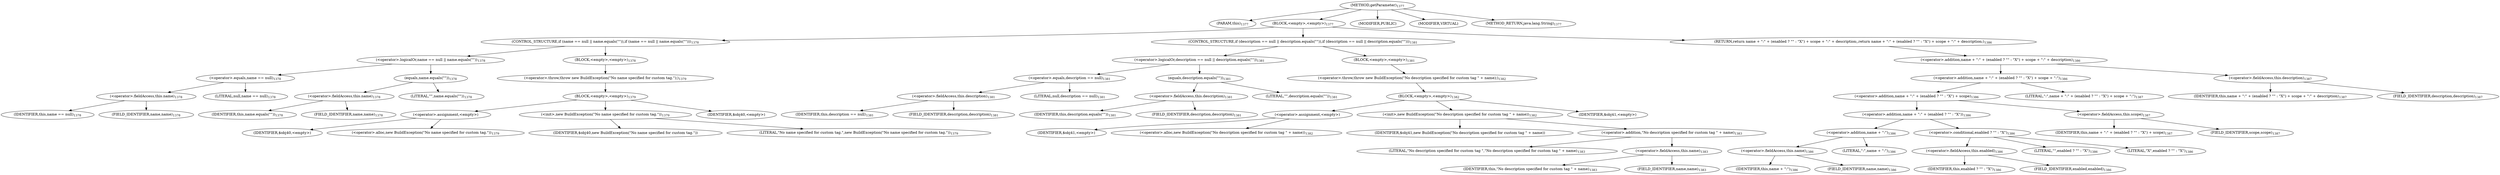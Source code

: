 digraph "getParameter" {  
"2528" [label = <(METHOD,getParameter)<SUB>1377</SUB>> ]
"2529" [label = <(PARAM,this)<SUB>1377</SUB>> ]
"2530" [label = <(BLOCK,&lt;empty&gt;,&lt;empty&gt;)<SUB>1377</SUB>> ]
"2531" [label = <(CONTROL_STRUCTURE,if (name == null || name.equals(&quot;&quot;)),if (name == null || name.equals(&quot;&quot;)))<SUB>1378</SUB>> ]
"2532" [label = <(&lt;operator&gt;.logicalOr,name == null || name.equals(&quot;&quot;))<SUB>1378</SUB>> ]
"2533" [label = <(&lt;operator&gt;.equals,name == null)<SUB>1378</SUB>> ]
"2534" [label = <(&lt;operator&gt;.fieldAccess,this.name)<SUB>1378</SUB>> ]
"2535" [label = <(IDENTIFIER,this,name == null)<SUB>1378</SUB>> ]
"2536" [label = <(FIELD_IDENTIFIER,name,name)<SUB>1378</SUB>> ]
"2537" [label = <(LITERAL,null,name == null)<SUB>1378</SUB>> ]
"2538" [label = <(equals,name.equals(&quot;&quot;))<SUB>1378</SUB>> ]
"2539" [label = <(&lt;operator&gt;.fieldAccess,this.name)<SUB>1378</SUB>> ]
"2540" [label = <(IDENTIFIER,this,name.equals(&quot;&quot;))<SUB>1378</SUB>> ]
"2541" [label = <(FIELD_IDENTIFIER,name,name)<SUB>1378</SUB>> ]
"2542" [label = <(LITERAL,&quot;&quot;,name.equals(&quot;&quot;))<SUB>1378</SUB>> ]
"2543" [label = <(BLOCK,&lt;empty&gt;,&lt;empty&gt;)<SUB>1378</SUB>> ]
"2544" [label = <(&lt;operator&gt;.throw,throw new BuildException(&quot;No name specified for custom tag.&quot;);)<SUB>1379</SUB>> ]
"2545" [label = <(BLOCK,&lt;empty&gt;,&lt;empty&gt;)<SUB>1379</SUB>> ]
"2546" [label = <(&lt;operator&gt;.assignment,&lt;empty&gt;)> ]
"2547" [label = <(IDENTIFIER,$obj40,&lt;empty&gt;)> ]
"2548" [label = <(&lt;operator&gt;.alloc,new BuildException(&quot;No name specified for custom tag.&quot;))<SUB>1379</SUB>> ]
"2549" [label = <(&lt;init&gt;,new BuildException(&quot;No name specified for custom tag.&quot;))<SUB>1379</SUB>> ]
"2550" [label = <(IDENTIFIER,$obj40,new BuildException(&quot;No name specified for custom tag.&quot;))> ]
"2551" [label = <(LITERAL,&quot;No name specified for custom tag.&quot;,new BuildException(&quot;No name specified for custom tag.&quot;))<SUB>1379</SUB>> ]
"2552" [label = <(IDENTIFIER,$obj40,&lt;empty&gt;)> ]
"2553" [label = <(CONTROL_STRUCTURE,if (description == null || description.equals(&quot;&quot;)),if (description == null || description.equals(&quot;&quot;)))<SUB>1381</SUB>> ]
"2554" [label = <(&lt;operator&gt;.logicalOr,description == null || description.equals(&quot;&quot;))<SUB>1381</SUB>> ]
"2555" [label = <(&lt;operator&gt;.equals,description == null)<SUB>1381</SUB>> ]
"2556" [label = <(&lt;operator&gt;.fieldAccess,this.description)<SUB>1381</SUB>> ]
"2557" [label = <(IDENTIFIER,this,description == null)<SUB>1381</SUB>> ]
"2558" [label = <(FIELD_IDENTIFIER,description,description)<SUB>1381</SUB>> ]
"2559" [label = <(LITERAL,null,description == null)<SUB>1381</SUB>> ]
"2560" [label = <(equals,description.equals(&quot;&quot;))<SUB>1381</SUB>> ]
"2561" [label = <(&lt;operator&gt;.fieldAccess,this.description)<SUB>1381</SUB>> ]
"2562" [label = <(IDENTIFIER,this,description.equals(&quot;&quot;))<SUB>1381</SUB>> ]
"2563" [label = <(FIELD_IDENTIFIER,description,description)<SUB>1381</SUB>> ]
"2564" [label = <(LITERAL,&quot;&quot;,description.equals(&quot;&quot;))<SUB>1381</SUB>> ]
"2565" [label = <(BLOCK,&lt;empty&gt;,&lt;empty&gt;)<SUB>1381</SUB>> ]
"2566" [label = <(&lt;operator&gt;.throw,throw new BuildException(&quot;No description specified for custom tag &quot; + name);)<SUB>1382</SUB>> ]
"2567" [label = <(BLOCK,&lt;empty&gt;,&lt;empty&gt;)<SUB>1382</SUB>> ]
"2568" [label = <(&lt;operator&gt;.assignment,&lt;empty&gt;)> ]
"2569" [label = <(IDENTIFIER,$obj41,&lt;empty&gt;)> ]
"2570" [label = <(&lt;operator&gt;.alloc,new BuildException(&quot;No description specified for custom tag &quot; + name))<SUB>1382</SUB>> ]
"2571" [label = <(&lt;init&gt;,new BuildException(&quot;No description specified for custom tag &quot; + name))<SUB>1382</SUB>> ]
"2572" [label = <(IDENTIFIER,$obj41,new BuildException(&quot;No description specified for custom tag &quot; + name))> ]
"2573" [label = <(&lt;operator&gt;.addition,&quot;No description specified for custom tag &quot; + name)<SUB>1383</SUB>> ]
"2574" [label = <(LITERAL,&quot;No description specified for custom tag &quot;,&quot;No description specified for custom tag &quot; + name)<SUB>1383</SUB>> ]
"2575" [label = <(&lt;operator&gt;.fieldAccess,this.name)<SUB>1383</SUB>> ]
"2576" [label = <(IDENTIFIER,this,&quot;No description specified for custom tag &quot; + name)<SUB>1383</SUB>> ]
"2577" [label = <(FIELD_IDENTIFIER,name,name)<SUB>1383</SUB>> ]
"2578" [label = <(IDENTIFIER,$obj41,&lt;empty&gt;)> ]
"2579" [label = <(RETURN,return name + &quot;:&quot; + (enabled ? &quot;&quot; : &quot;X&quot;) + scope + &quot;:&quot; + description;,return name + &quot;:&quot; + (enabled ? &quot;&quot; : &quot;X&quot;) + scope + &quot;:&quot; + description;)<SUB>1386</SUB>> ]
"2580" [label = <(&lt;operator&gt;.addition,name + &quot;:&quot; + (enabled ? &quot;&quot; : &quot;X&quot;) + scope + &quot;:&quot; + description)<SUB>1386</SUB>> ]
"2581" [label = <(&lt;operator&gt;.addition,name + &quot;:&quot; + (enabled ? &quot;&quot; : &quot;X&quot;) + scope + &quot;:&quot;)<SUB>1386</SUB>> ]
"2582" [label = <(&lt;operator&gt;.addition,name + &quot;:&quot; + (enabled ? &quot;&quot; : &quot;X&quot;) + scope)<SUB>1386</SUB>> ]
"2583" [label = <(&lt;operator&gt;.addition,name + &quot;:&quot; + (enabled ? &quot;&quot; : &quot;X&quot;))<SUB>1386</SUB>> ]
"2584" [label = <(&lt;operator&gt;.addition,name + &quot;:&quot;)<SUB>1386</SUB>> ]
"2585" [label = <(&lt;operator&gt;.fieldAccess,this.name)<SUB>1386</SUB>> ]
"2586" [label = <(IDENTIFIER,this,name + &quot;:&quot;)<SUB>1386</SUB>> ]
"2587" [label = <(FIELD_IDENTIFIER,name,name)<SUB>1386</SUB>> ]
"2588" [label = <(LITERAL,&quot;:&quot;,name + &quot;:&quot;)<SUB>1386</SUB>> ]
"2589" [label = <(&lt;operator&gt;.conditional,enabled ? &quot;&quot; : &quot;X&quot;)<SUB>1386</SUB>> ]
"2590" [label = <(&lt;operator&gt;.fieldAccess,this.enabled)<SUB>1386</SUB>> ]
"2591" [label = <(IDENTIFIER,this,enabled ? &quot;&quot; : &quot;X&quot;)<SUB>1386</SUB>> ]
"2592" [label = <(FIELD_IDENTIFIER,enabled,enabled)<SUB>1386</SUB>> ]
"2593" [label = <(LITERAL,&quot;&quot;,enabled ? &quot;&quot; : &quot;X&quot;)<SUB>1386</SUB>> ]
"2594" [label = <(LITERAL,&quot;X&quot;,enabled ? &quot;&quot; : &quot;X&quot;)<SUB>1386</SUB>> ]
"2595" [label = <(&lt;operator&gt;.fieldAccess,this.scope)<SUB>1387</SUB>> ]
"2596" [label = <(IDENTIFIER,this,name + &quot;:&quot; + (enabled ? &quot;&quot; : &quot;X&quot;) + scope)<SUB>1387</SUB>> ]
"2597" [label = <(FIELD_IDENTIFIER,scope,scope)<SUB>1387</SUB>> ]
"2598" [label = <(LITERAL,&quot;:&quot;,name + &quot;:&quot; + (enabled ? &quot;&quot; : &quot;X&quot;) + scope + &quot;:&quot;)<SUB>1387</SUB>> ]
"2599" [label = <(&lt;operator&gt;.fieldAccess,this.description)<SUB>1387</SUB>> ]
"2600" [label = <(IDENTIFIER,this,name + &quot;:&quot; + (enabled ? &quot;&quot; : &quot;X&quot;) + scope + &quot;:&quot; + description)<SUB>1387</SUB>> ]
"2601" [label = <(FIELD_IDENTIFIER,description,description)<SUB>1387</SUB>> ]
"2602" [label = <(MODIFIER,PUBLIC)> ]
"2603" [label = <(MODIFIER,VIRTUAL)> ]
"2604" [label = <(METHOD_RETURN,java.lang.String)<SUB>1377</SUB>> ]
  "2528" -> "2529" 
  "2528" -> "2530" 
  "2528" -> "2602" 
  "2528" -> "2603" 
  "2528" -> "2604" 
  "2530" -> "2531" 
  "2530" -> "2553" 
  "2530" -> "2579" 
  "2531" -> "2532" 
  "2531" -> "2543" 
  "2532" -> "2533" 
  "2532" -> "2538" 
  "2533" -> "2534" 
  "2533" -> "2537" 
  "2534" -> "2535" 
  "2534" -> "2536" 
  "2538" -> "2539" 
  "2538" -> "2542" 
  "2539" -> "2540" 
  "2539" -> "2541" 
  "2543" -> "2544" 
  "2544" -> "2545" 
  "2545" -> "2546" 
  "2545" -> "2549" 
  "2545" -> "2552" 
  "2546" -> "2547" 
  "2546" -> "2548" 
  "2549" -> "2550" 
  "2549" -> "2551" 
  "2553" -> "2554" 
  "2553" -> "2565" 
  "2554" -> "2555" 
  "2554" -> "2560" 
  "2555" -> "2556" 
  "2555" -> "2559" 
  "2556" -> "2557" 
  "2556" -> "2558" 
  "2560" -> "2561" 
  "2560" -> "2564" 
  "2561" -> "2562" 
  "2561" -> "2563" 
  "2565" -> "2566" 
  "2566" -> "2567" 
  "2567" -> "2568" 
  "2567" -> "2571" 
  "2567" -> "2578" 
  "2568" -> "2569" 
  "2568" -> "2570" 
  "2571" -> "2572" 
  "2571" -> "2573" 
  "2573" -> "2574" 
  "2573" -> "2575" 
  "2575" -> "2576" 
  "2575" -> "2577" 
  "2579" -> "2580" 
  "2580" -> "2581" 
  "2580" -> "2599" 
  "2581" -> "2582" 
  "2581" -> "2598" 
  "2582" -> "2583" 
  "2582" -> "2595" 
  "2583" -> "2584" 
  "2583" -> "2589" 
  "2584" -> "2585" 
  "2584" -> "2588" 
  "2585" -> "2586" 
  "2585" -> "2587" 
  "2589" -> "2590" 
  "2589" -> "2593" 
  "2589" -> "2594" 
  "2590" -> "2591" 
  "2590" -> "2592" 
  "2595" -> "2596" 
  "2595" -> "2597" 
  "2599" -> "2600" 
  "2599" -> "2601" 
}
